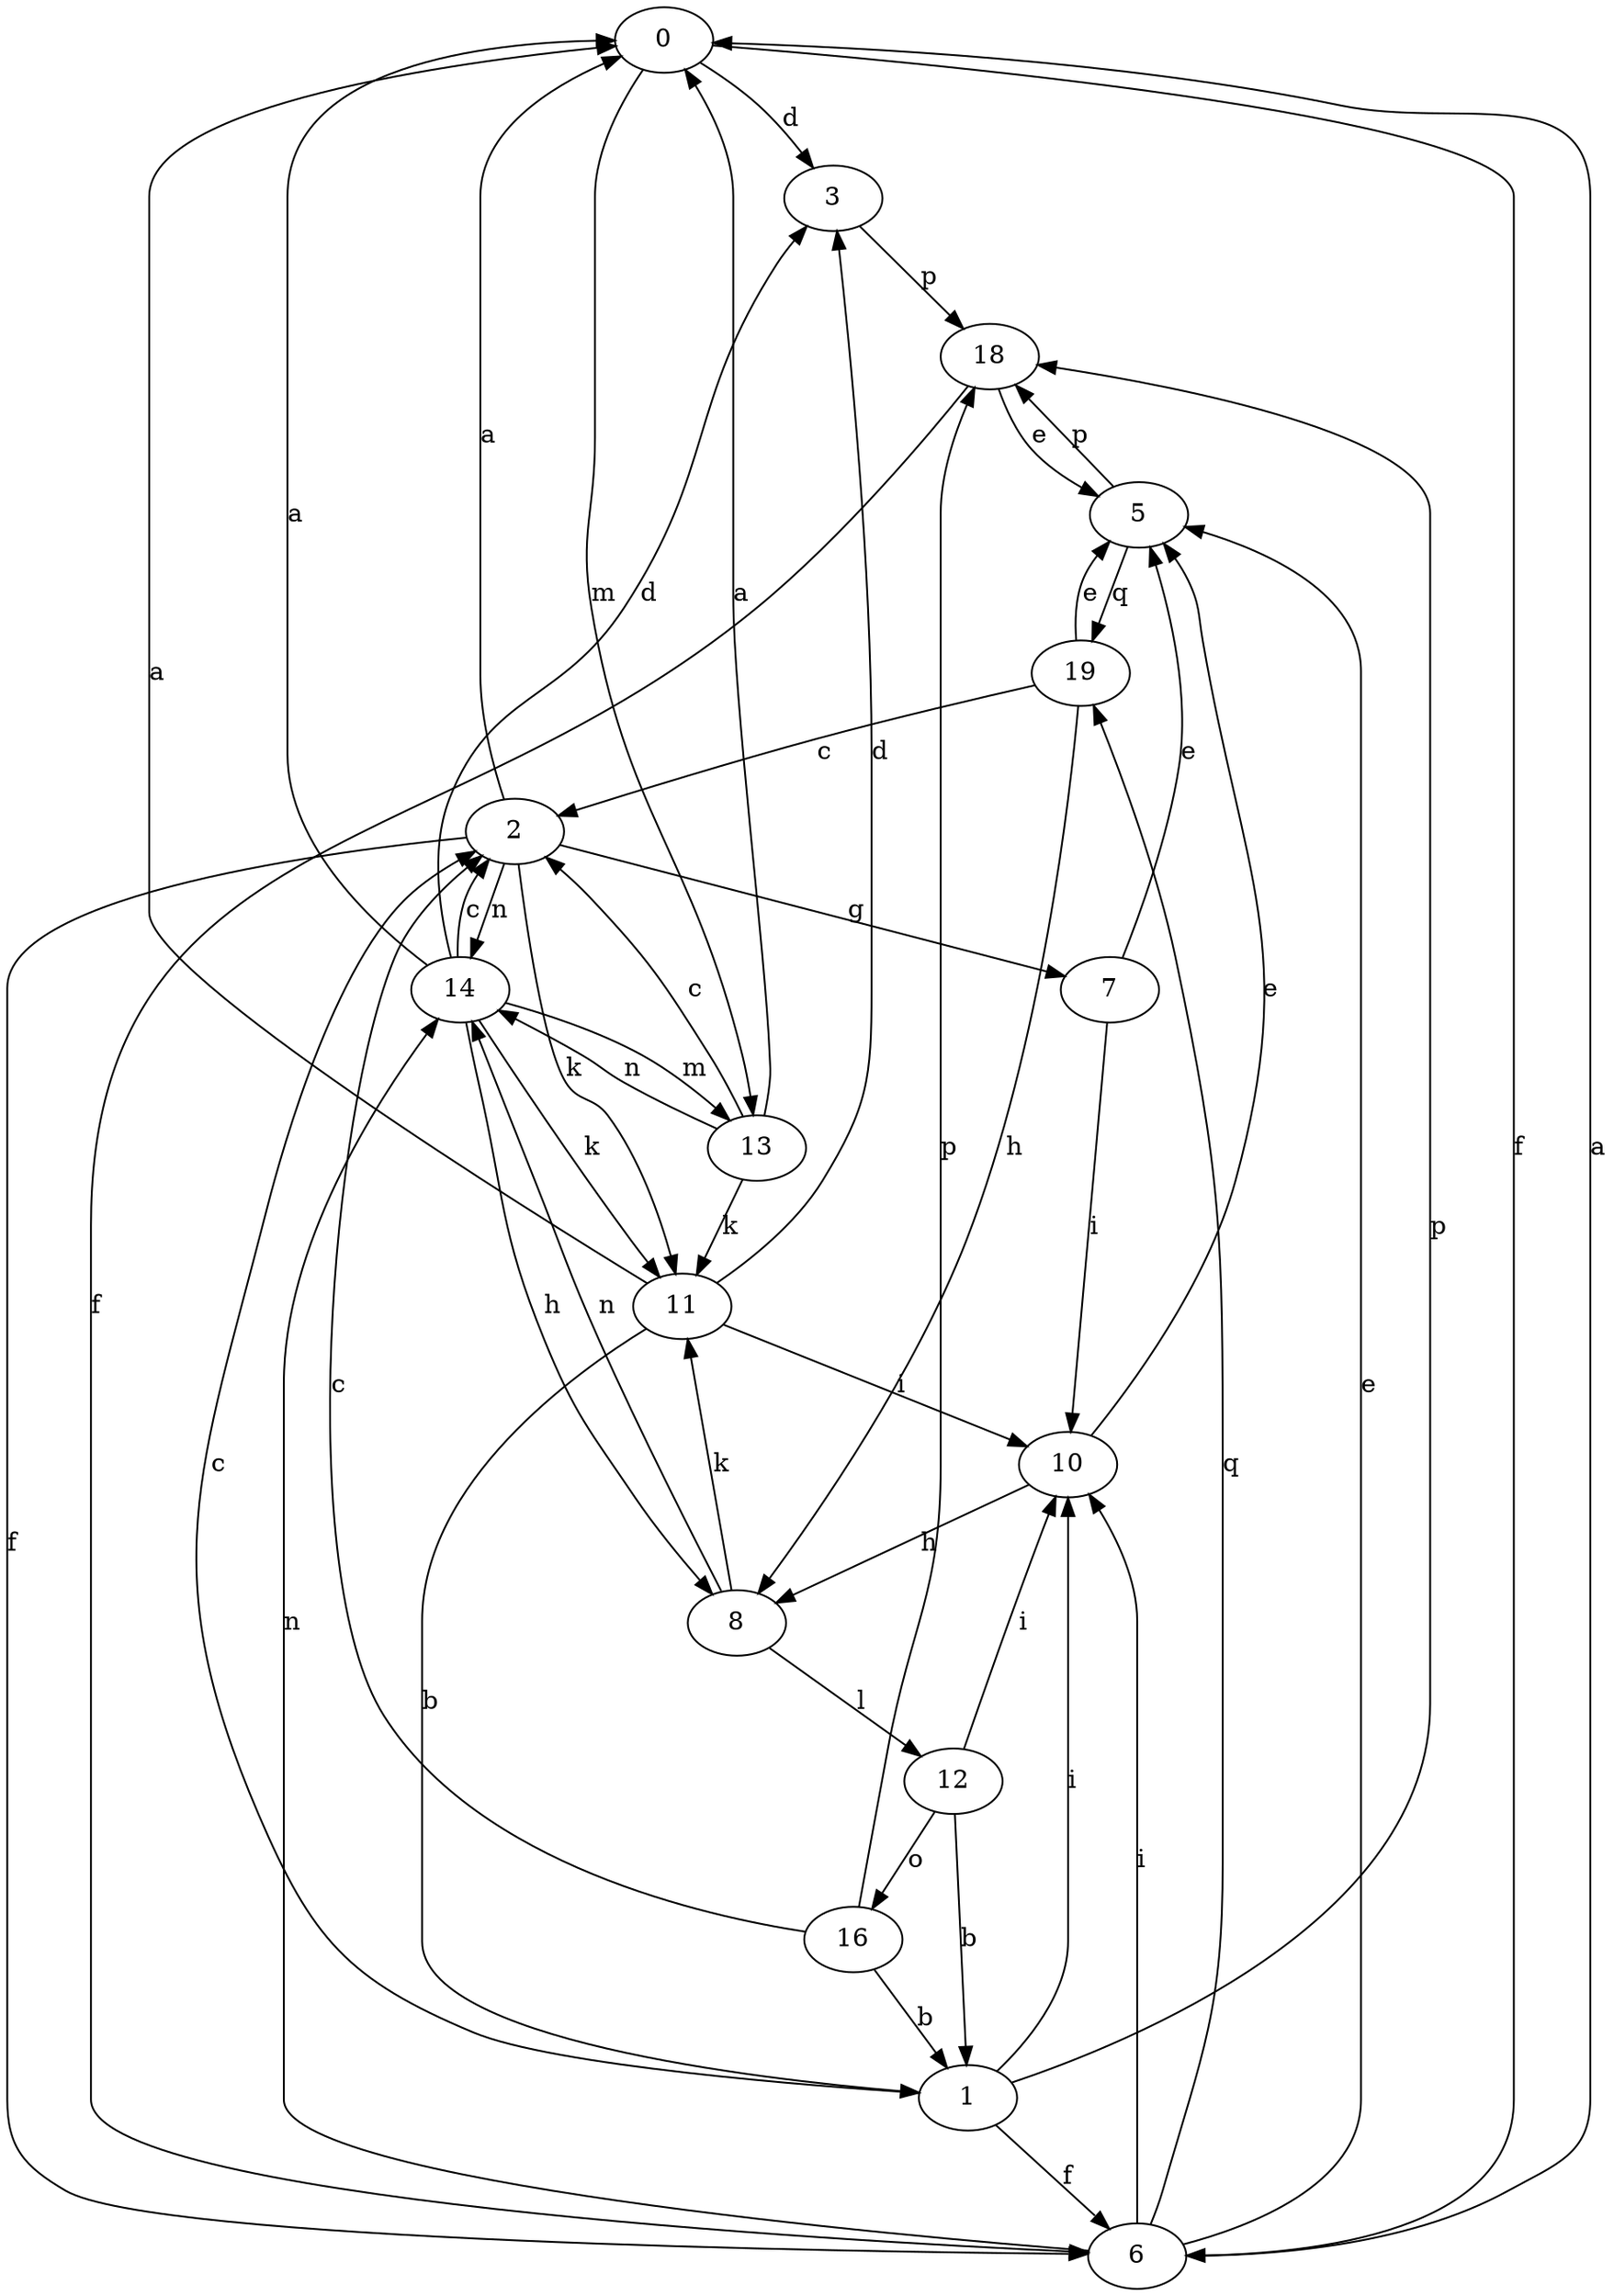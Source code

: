 strict digraph  {
0;
1;
2;
3;
5;
6;
7;
8;
10;
11;
12;
13;
14;
16;
18;
19;
0 -> 3  [label=d];
0 -> 6  [label=f];
0 -> 13  [label=m];
1 -> 2  [label=c];
1 -> 6  [label=f];
1 -> 10  [label=i];
1 -> 18  [label=p];
2 -> 0  [label=a];
2 -> 6  [label=f];
2 -> 7  [label=g];
2 -> 11  [label=k];
2 -> 14  [label=n];
3 -> 18  [label=p];
5 -> 18  [label=p];
5 -> 19  [label=q];
6 -> 0  [label=a];
6 -> 5  [label=e];
6 -> 10  [label=i];
6 -> 14  [label=n];
6 -> 19  [label=q];
7 -> 5  [label=e];
7 -> 10  [label=i];
8 -> 11  [label=k];
8 -> 12  [label=l];
8 -> 14  [label=n];
10 -> 5  [label=e];
10 -> 8  [label=h];
11 -> 0  [label=a];
11 -> 1  [label=b];
11 -> 3  [label=d];
11 -> 10  [label=i];
12 -> 1  [label=b];
12 -> 10  [label=i];
12 -> 16  [label=o];
13 -> 0  [label=a];
13 -> 2  [label=c];
13 -> 11  [label=k];
13 -> 14  [label=n];
14 -> 0  [label=a];
14 -> 2  [label=c];
14 -> 3  [label=d];
14 -> 8  [label=h];
14 -> 11  [label=k];
14 -> 13  [label=m];
16 -> 1  [label=b];
16 -> 2  [label=c];
16 -> 18  [label=p];
18 -> 5  [label=e];
18 -> 6  [label=f];
19 -> 2  [label=c];
19 -> 5  [label=e];
19 -> 8  [label=h];
}
